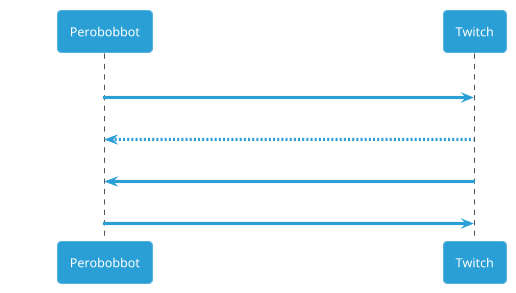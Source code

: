 @startuml
'https://plantuml.com/sequence-diagram

autonumber

!theme cyborg

Perobobbot -> Twitch: Demande de souscription (callback, condition, secret)
Twitch --> Perobobbot: Accusée de la demande

Twitch -> Perobobbot: Vérification du callback
Perobobbot -> Twitch: Validation de la vérification

@enduml
